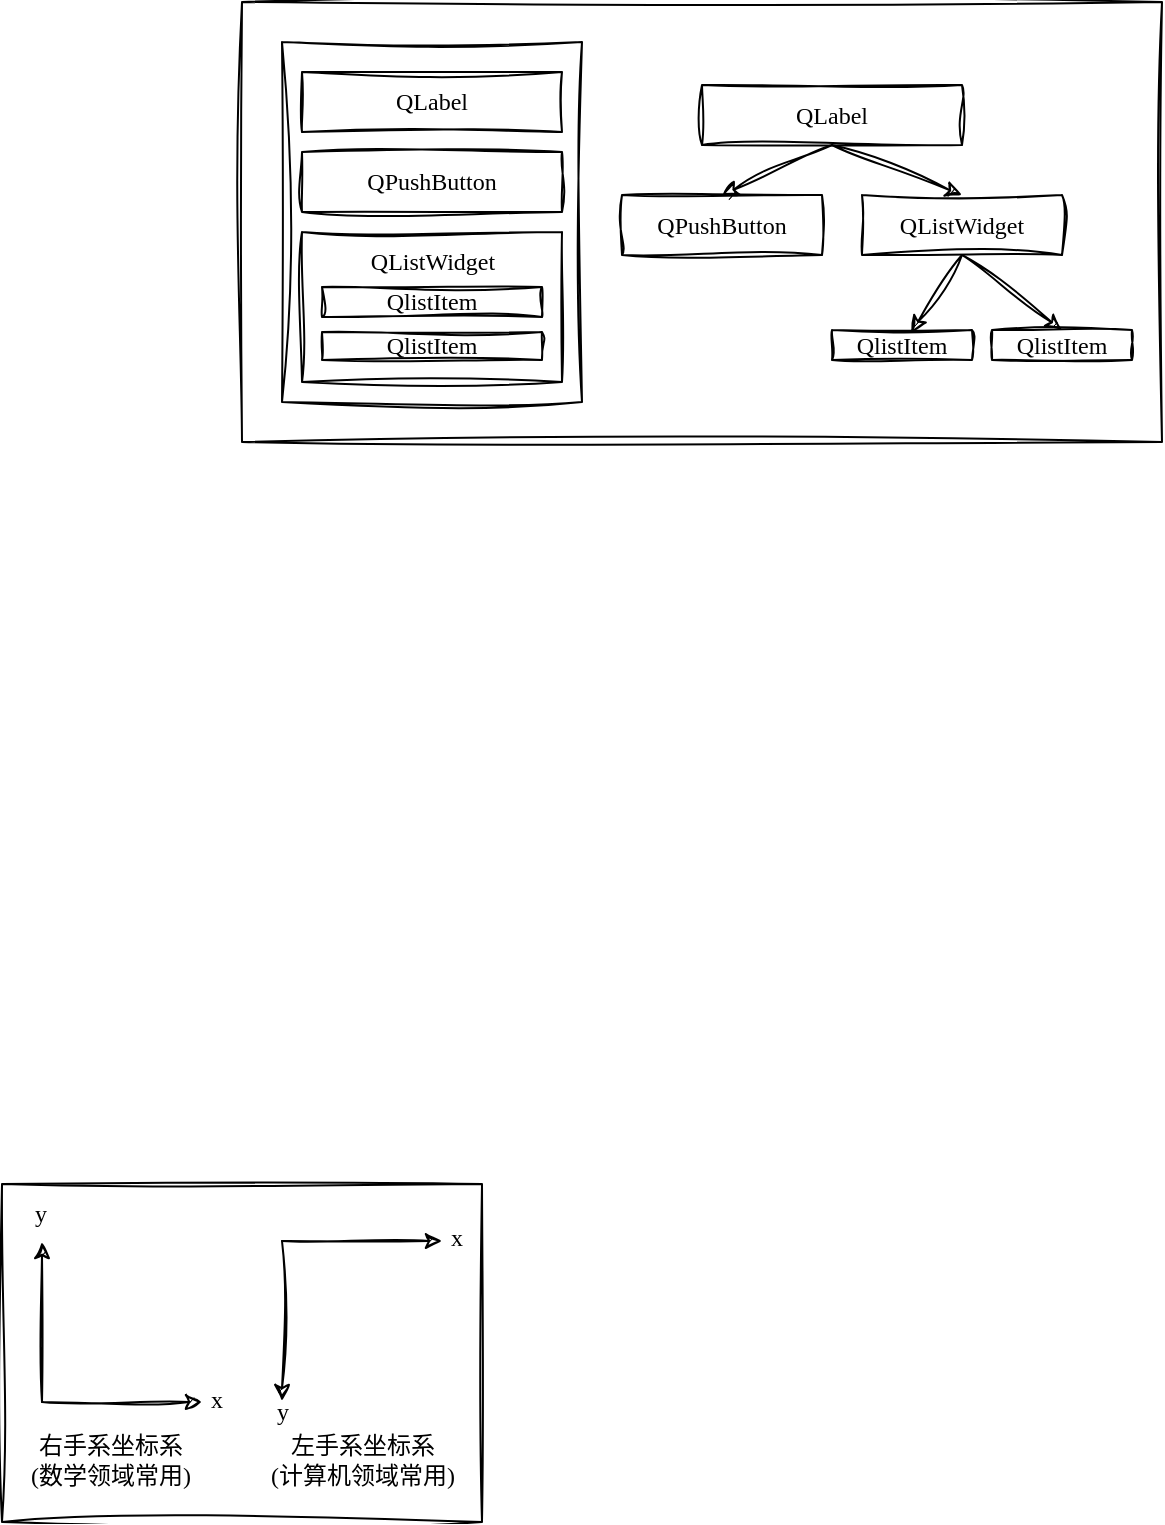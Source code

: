 <mxfile version="22.1.2" type="device">
  <diagram name="第 1 页" id="10sJxZfSDB7b1_HUDJtr">
    <mxGraphModel dx="474" dy="328" grid="1" gridSize="10" guides="1" tooltips="1" connect="1" arrows="1" fold="1" page="1" pageScale="1" pageWidth="100000" pageHeight="100000" math="0" shadow="0">
      <root>
        <mxCell id="0" />
        <mxCell id="1" parent="0" />
        <mxCell id="wtBM5a8TTr05XdsjPS_i-11" value="" style="rounded=0;whiteSpace=wrap;html=1;sketch=1;curveFitting=1;jiggle=2;" vertex="1" parent="1">
          <mxGeometry x="140" y="651" width="240" height="169" as="geometry" />
        </mxCell>
        <mxCell id="--WNvcjfRKUR3Vz554Hq-17" value="" style="whiteSpace=wrap;html=1;sketch=1;curveFitting=1;jiggle=2;fontFamily=Comic Sans MS;" parent="1" vertex="1">
          <mxGeometry x="260" y="60" width="460" height="220" as="geometry" />
        </mxCell>
        <mxCell id="--WNvcjfRKUR3Vz554Hq-1" value="" style="whiteSpace=wrap;html=1;sketch=1;curveFitting=1;jiggle=2;fontFamily=Comic Sans MS;" parent="1" vertex="1">
          <mxGeometry x="280" y="80" width="150" height="180" as="geometry" />
        </mxCell>
        <mxCell id="--WNvcjfRKUR3Vz554Hq-2" value="QLabel" style="whiteSpace=wrap;html=1;sketch=1;curveFitting=1;jiggle=2;fontFamily=Comic Sans MS;" parent="1" vertex="1">
          <mxGeometry x="290" y="95" width="130" height="30" as="geometry" />
        </mxCell>
        <mxCell id="--WNvcjfRKUR3Vz554Hq-3" value="QPushButton" style="whiteSpace=wrap;html=1;sketch=1;curveFitting=1;jiggle=2;fontFamily=Comic Sans MS;" parent="1" vertex="1">
          <mxGeometry x="290" y="135" width="130" height="30" as="geometry" />
        </mxCell>
        <mxCell id="--WNvcjfRKUR3Vz554Hq-4" value="" style="whiteSpace=wrap;html=1;sketch=1;curveFitting=1;jiggle=2;fontFamily=Comic Sans MS;" parent="1" vertex="1">
          <mxGeometry x="290" y="175" width="130" height="75" as="geometry" />
        </mxCell>
        <mxCell id="--WNvcjfRKUR3Vz554Hq-5" value="QListWidget" style="text;html=1;align=center;verticalAlign=middle;resizable=0;points=[];autosize=1;strokeColor=none;fillColor=none;fontFamily=Comic Sans MS;" parent="1" vertex="1">
          <mxGeometry x="305" y="175" width="100" height="30" as="geometry" />
        </mxCell>
        <mxCell id="--WNvcjfRKUR3Vz554Hq-6" value="QlistItem" style="whiteSpace=wrap;html=1;sketch=1;curveFitting=1;jiggle=2;fontFamily=Comic Sans MS;" parent="1" vertex="1">
          <mxGeometry x="300" y="202.5" width="110" height="15" as="geometry" />
        </mxCell>
        <mxCell id="--WNvcjfRKUR3Vz554Hq-7" value="QlistItem" style="whiteSpace=wrap;html=1;sketch=1;curveFitting=1;jiggle=2;fontFamily=Comic Sans MS;" parent="1" vertex="1">
          <mxGeometry x="300" y="225" width="110" height="14" as="geometry" />
        </mxCell>
        <mxCell id="--WNvcjfRKUR3Vz554Hq-8" value="QLabel" style="whiteSpace=wrap;html=1;sketch=1;curveFitting=1;jiggle=2;fontFamily=Comic Sans MS;" parent="1" vertex="1">
          <mxGeometry x="490" y="101.5" width="130" height="30" as="geometry" />
        </mxCell>
        <mxCell id="--WNvcjfRKUR3Vz554Hq-9" value="QPushButton" style="whiteSpace=wrap;html=1;sketch=1;curveFitting=1;jiggle=2;fontFamily=Comic Sans MS;" parent="1" vertex="1">
          <mxGeometry x="450" y="156.5" width="100" height="30" as="geometry" />
        </mxCell>
        <mxCell id="--WNvcjfRKUR3Vz554Hq-10" value="QListWidget" style="whiteSpace=wrap;html=1;sketch=1;curveFitting=1;jiggle=2;fontFamily=Comic Sans MS;" parent="1" vertex="1">
          <mxGeometry x="570" y="156.5" width="100" height="30" as="geometry" />
        </mxCell>
        <mxCell id="--WNvcjfRKUR3Vz554Hq-11" value="QlistItem" style="whiteSpace=wrap;html=1;sketch=1;curveFitting=1;jiggle=2;fontFamily=Comic Sans MS;" parent="1" vertex="1">
          <mxGeometry x="555" y="224" width="70" height="15" as="geometry" />
        </mxCell>
        <mxCell id="--WNvcjfRKUR3Vz554Hq-12" value="QlistItem" style="whiteSpace=wrap;html=1;sketch=1;curveFitting=1;jiggle=2;fontFamily=Comic Sans MS;" parent="1" vertex="1">
          <mxGeometry x="635" y="224" width="70" height="15" as="geometry" />
        </mxCell>
        <mxCell id="--WNvcjfRKUR3Vz554Hq-13" value="" style="edgeStyle=none;orthogonalLoop=1;jettySize=auto;html=1;rounded=0;exitX=0.5;exitY=1;exitDx=0;exitDy=0;entryX=0.5;entryY=0;entryDx=0;entryDy=0;sketch=1;curveFitting=1;jiggle=2;" parent="1" source="--WNvcjfRKUR3Vz554Hq-8" target="--WNvcjfRKUR3Vz554Hq-10" edge="1">
          <mxGeometry width="100" relative="1" as="geometry">
            <mxPoint x="670" y="91.5" as="sourcePoint" />
            <mxPoint x="770" y="91.5" as="targetPoint" />
            <Array as="points" />
          </mxGeometry>
        </mxCell>
        <mxCell id="--WNvcjfRKUR3Vz554Hq-14" value="" style="edgeStyle=none;orthogonalLoop=1;jettySize=auto;html=1;rounded=0;entryX=0.5;entryY=0;entryDx=0;entryDy=0;sketch=1;curveFitting=1;jiggle=2;exitX=0.5;exitY=1;exitDx=0;exitDy=0;" parent="1" source="--WNvcjfRKUR3Vz554Hq-8" target="--WNvcjfRKUR3Vz554Hq-9" edge="1">
          <mxGeometry width="100" relative="1" as="geometry">
            <mxPoint x="565" y="141.5" as="sourcePoint" />
            <mxPoint x="640" y="166.5" as="targetPoint" />
            <Array as="points" />
          </mxGeometry>
        </mxCell>
        <mxCell id="--WNvcjfRKUR3Vz554Hq-15" value="" style="edgeStyle=none;orthogonalLoop=1;jettySize=auto;html=1;rounded=0;exitX=0.5;exitY=1;exitDx=0;exitDy=0;entryX=0.565;entryY=0.072;entryDx=0;entryDy=0;sketch=1;curveFitting=1;jiggle=2;entryPerimeter=0;" parent="1" source="--WNvcjfRKUR3Vz554Hq-10" target="--WNvcjfRKUR3Vz554Hq-11" edge="1">
          <mxGeometry width="100" relative="1" as="geometry">
            <mxPoint x="565" y="141.5" as="sourcePoint" />
            <mxPoint x="640" y="166.5" as="targetPoint" />
            <Array as="points" />
          </mxGeometry>
        </mxCell>
        <mxCell id="--WNvcjfRKUR3Vz554Hq-16" value="" style="edgeStyle=none;orthogonalLoop=1;jettySize=auto;html=1;rounded=0;exitX=0.5;exitY=1;exitDx=0;exitDy=0;entryX=0.5;entryY=0;entryDx=0;entryDy=0;sketch=1;curveFitting=1;jiggle=2;" parent="1" source="--WNvcjfRKUR3Vz554Hq-10" target="--WNvcjfRKUR3Vz554Hq-12" edge="1">
          <mxGeometry width="100" relative="1" as="geometry">
            <mxPoint x="640" y="196.5" as="sourcePoint" />
            <mxPoint x="605" y="235.5" as="targetPoint" />
            <Array as="points" />
          </mxGeometry>
        </mxCell>
        <mxCell id="wtBM5a8TTr05XdsjPS_i-1" value="" style="edgeStyle=none;orthogonalLoop=1;jettySize=auto;html=1;rounded=0;sketch=1;curveFitting=1;jiggle=2;" edge="1" parent="1">
          <mxGeometry width="100" relative="1" as="geometry">
            <mxPoint x="160" y="760" as="sourcePoint" />
            <mxPoint x="160" y="680" as="targetPoint" />
            <Array as="points" />
          </mxGeometry>
        </mxCell>
        <mxCell id="wtBM5a8TTr05XdsjPS_i-2" value="" style="edgeStyle=none;orthogonalLoop=1;jettySize=auto;html=1;rounded=0;sketch=1;curveFitting=1;jiggle=2;" edge="1" parent="1">
          <mxGeometry width="100" relative="1" as="geometry">
            <mxPoint x="160" y="760" as="sourcePoint" />
            <mxPoint x="240" y="760" as="targetPoint" />
            <Array as="points" />
          </mxGeometry>
        </mxCell>
        <mxCell id="wtBM5a8TTr05XdsjPS_i-3" value="" style="edgeStyle=none;orthogonalLoop=1;jettySize=auto;html=1;rounded=0;sketch=1;curveFitting=1;jiggle=2;" edge="1" parent="1">
          <mxGeometry width="100" relative="1" as="geometry">
            <mxPoint x="280" y="679.5" as="sourcePoint" />
            <mxPoint x="360" y="679.5" as="targetPoint" />
            <Array as="points" />
          </mxGeometry>
        </mxCell>
        <mxCell id="wtBM5a8TTr05XdsjPS_i-4" value="" style="edgeStyle=none;orthogonalLoop=1;jettySize=auto;html=1;rounded=0;sketch=1;curveFitting=1;jiggle=2;" edge="1" parent="1">
          <mxGeometry width="100" relative="1" as="geometry">
            <mxPoint x="280" y="679.5" as="sourcePoint" />
            <mxPoint x="280" y="759.5" as="targetPoint" />
            <Array as="points" />
          </mxGeometry>
        </mxCell>
        <mxCell id="wtBM5a8TTr05XdsjPS_i-5" value="x" style="text;html=1;align=center;verticalAlign=middle;resizable=0;points=[];autosize=1;strokeColor=none;fillColor=none;fontFamily=Comic Sans MS;" vertex="1" parent="1">
          <mxGeometry x="352" y="662.5" width="30" height="30" as="geometry" />
        </mxCell>
        <mxCell id="wtBM5a8TTr05XdsjPS_i-6" value="y" style="text;html=1;align=center;verticalAlign=middle;resizable=0;points=[];autosize=1;strokeColor=none;fillColor=none;fontFamily=Comic Sans MS;" vertex="1" parent="1">
          <mxGeometry x="265" y="749.5" width="30" height="30" as="geometry" />
        </mxCell>
        <mxCell id="wtBM5a8TTr05XdsjPS_i-7" value="x" style="text;html=1;align=center;verticalAlign=middle;resizable=0;points=[];autosize=1;strokeColor=none;fillColor=none;fontFamily=Comic Sans MS;" vertex="1" parent="1">
          <mxGeometry x="232" y="744" width="30" height="30" as="geometry" />
        </mxCell>
        <mxCell id="wtBM5a8TTr05XdsjPS_i-8" value="y" style="text;html=1;align=center;verticalAlign=middle;resizable=0;points=[];autosize=1;strokeColor=none;fillColor=none;fontFamily=Comic Sans MS;" vertex="1" parent="1">
          <mxGeometry x="144" y="651" width="30" height="30" as="geometry" />
        </mxCell>
        <mxCell id="wtBM5a8TTr05XdsjPS_i-9" value="右手系坐标系&lt;br&gt;(数学领域常用)" style="text;html=1;align=center;verticalAlign=middle;resizable=0;points=[];autosize=1;strokeColor=none;fillColor=none;fontFamily=Comic Sans MS;" vertex="1" parent="1">
          <mxGeometry x="144" y="769" width="100" height="40" as="geometry" />
        </mxCell>
        <mxCell id="wtBM5a8TTr05XdsjPS_i-10" value="左手系坐标系&lt;br&gt;(计算机领域常用)" style="text;html=1;align=center;verticalAlign=middle;resizable=0;points=[];autosize=1;strokeColor=none;fillColor=none;fontFamily=Comic Sans MS;" vertex="1" parent="1">
          <mxGeometry x="260" y="768.5" width="120" height="40" as="geometry" />
        </mxCell>
      </root>
    </mxGraphModel>
  </diagram>
</mxfile>
